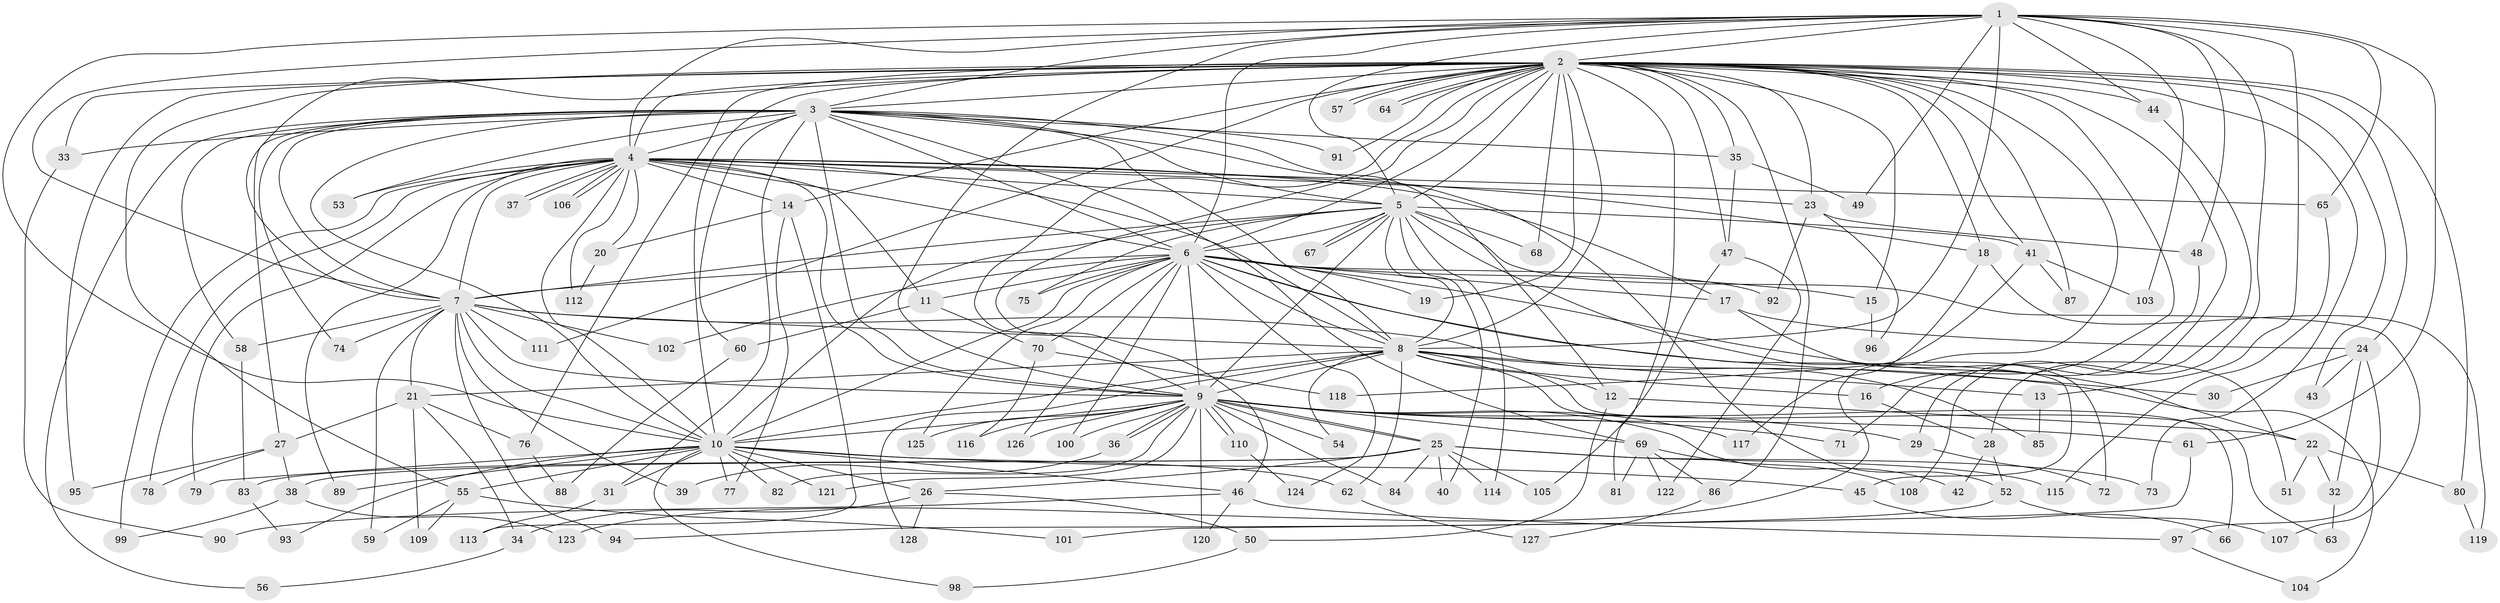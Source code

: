 // coarse degree distribution, {15: 0.015625, 31: 0.015625, 17: 0.015625, 25: 0.015625, 14: 0.03125, 22: 0.015625, 12: 0.03125, 10: 0.015625, 7: 0.078125, 4: 0.078125, 5: 0.046875, 3: 0.109375, 6: 0.03125, 2: 0.421875, 1: 0.078125}
// Generated by graph-tools (version 1.1) at 2025/49/03/04/25 22:49:26]
// undirected, 128 vertices, 281 edges
graph export_dot {
  node [color=gray90,style=filled];
  1;
  2;
  3;
  4;
  5;
  6;
  7;
  8;
  9;
  10;
  11;
  12;
  13;
  14;
  15;
  16;
  17;
  18;
  19;
  20;
  21;
  22;
  23;
  24;
  25;
  26;
  27;
  28;
  29;
  30;
  31;
  32;
  33;
  34;
  35;
  36;
  37;
  38;
  39;
  40;
  41;
  42;
  43;
  44;
  45;
  46;
  47;
  48;
  49;
  50;
  51;
  52;
  53;
  54;
  55;
  56;
  57;
  58;
  59;
  60;
  61;
  62;
  63;
  64;
  65;
  66;
  67;
  68;
  69;
  70;
  71;
  72;
  73;
  74;
  75;
  76;
  77;
  78;
  79;
  80;
  81;
  82;
  83;
  84;
  85;
  86;
  87;
  88;
  89;
  90;
  91;
  92;
  93;
  94;
  95;
  96;
  97;
  98;
  99;
  100;
  101;
  102;
  103;
  104;
  105;
  106;
  107;
  108;
  109;
  110;
  111;
  112;
  113;
  114;
  115;
  116;
  117;
  118;
  119;
  120;
  121;
  122;
  123;
  124;
  125;
  126;
  127;
  128;
  1 -- 2;
  1 -- 3;
  1 -- 4;
  1 -- 5;
  1 -- 6;
  1 -- 7;
  1 -- 8;
  1 -- 9;
  1 -- 10;
  1 -- 13;
  1 -- 28;
  1 -- 44;
  1 -- 48;
  1 -- 49;
  1 -- 61;
  1 -- 65;
  1 -- 103;
  2 -- 3;
  2 -- 4;
  2 -- 5;
  2 -- 6;
  2 -- 7;
  2 -- 8;
  2 -- 9;
  2 -- 10;
  2 -- 14;
  2 -- 15;
  2 -- 16;
  2 -- 18;
  2 -- 19;
  2 -- 23;
  2 -- 24;
  2 -- 29;
  2 -- 33;
  2 -- 35;
  2 -- 41;
  2 -- 43;
  2 -- 44;
  2 -- 46;
  2 -- 47;
  2 -- 55;
  2 -- 57;
  2 -- 57;
  2 -- 64;
  2 -- 64;
  2 -- 68;
  2 -- 73;
  2 -- 76;
  2 -- 80;
  2 -- 81;
  2 -- 86;
  2 -- 87;
  2 -- 91;
  2 -- 95;
  2 -- 111;
  2 -- 123;
  3 -- 4;
  3 -- 5;
  3 -- 6;
  3 -- 7;
  3 -- 8;
  3 -- 9;
  3 -- 10;
  3 -- 12;
  3 -- 27;
  3 -- 31;
  3 -- 33;
  3 -- 35;
  3 -- 52;
  3 -- 53;
  3 -- 56;
  3 -- 58;
  3 -- 60;
  3 -- 69;
  3 -- 74;
  3 -- 91;
  4 -- 5;
  4 -- 6;
  4 -- 7;
  4 -- 8;
  4 -- 9;
  4 -- 10;
  4 -- 11;
  4 -- 14;
  4 -- 17;
  4 -- 18;
  4 -- 20;
  4 -- 23;
  4 -- 37;
  4 -- 37;
  4 -- 53;
  4 -- 65;
  4 -- 78;
  4 -- 79;
  4 -- 89;
  4 -- 99;
  4 -- 106;
  4 -- 106;
  4 -- 112;
  5 -- 6;
  5 -- 7;
  5 -- 8;
  5 -- 9;
  5 -- 10;
  5 -- 40;
  5 -- 41;
  5 -- 67;
  5 -- 67;
  5 -- 68;
  5 -- 72;
  5 -- 75;
  5 -- 107;
  5 -- 114;
  6 -- 7;
  6 -- 8;
  6 -- 9;
  6 -- 10;
  6 -- 11;
  6 -- 15;
  6 -- 17;
  6 -- 19;
  6 -- 22;
  6 -- 30;
  6 -- 45;
  6 -- 70;
  6 -- 75;
  6 -- 92;
  6 -- 100;
  6 -- 102;
  6 -- 124;
  6 -- 125;
  6 -- 126;
  7 -- 8;
  7 -- 9;
  7 -- 10;
  7 -- 21;
  7 -- 39;
  7 -- 58;
  7 -- 59;
  7 -- 74;
  7 -- 85;
  7 -- 94;
  7 -- 102;
  7 -- 111;
  8 -- 9;
  8 -- 10;
  8 -- 12;
  8 -- 13;
  8 -- 16;
  8 -- 21;
  8 -- 54;
  8 -- 62;
  8 -- 63;
  8 -- 66;
  8 -- 104;
  8 -- 128;
  9 -- 10;
  9 -- 25;
  9 -- 25;
  9 -- 29;
  9 -- 36;
  9 -- 36;
  9 -- 42;
  9 -- 54;
  9 -- 61;
  9 -- 69;
  9 -- 71;
  9 -- 82;
  9 -- 84;
  9 -- 100;
  9 -- 110;
  9 -- 110;
  9 -- 116;
  9 -- 117;
  9 -- 120;
  9 -- 121;
  9 -- 125;
  9 -- 126;
  10 -- 26;
  10 -- 31;
  10 -- 45;
  10 -- 46;
  10 -- 55;
  10 -- 62;
  10 -- 77;
  10 -- 79;
  10 -- 82;
  10 -- 89;
  10 -- 93;
  10 -- 98;
  10 -- 121;
  11 -- 60;
  11 -- 70;
  12 -- 22;
  12 -- 50;
  13 -- 85;
  14 -- 20;
  14 -- 77;
  14 -- 113;
  15 -- 96;
  16 -- 28;
  17 -- 24;
  17 -- 51;
  18 -- 117;
  18 -- 119;
  20 -- 112;
  21 -- 27;
  21 -- 34;
  21 -- 76;
  21 -- 109;
  22 -- 32;
  22 -- 51;
  22 -- 80;
  23 -- 48;
  23 -- 92;
  23 -- 96;
  24 -- 30;
  24 -- 32;
  24 -- 43;
  24 -- 97;
  25 -- 26;
  25 -- 38;
  25 -- 40;
  25 -- 73;
  25 -- 83;
  25 -- 84;
  25 -- 105;
  25 -- 114;
  25 -- 115;
  26 -- 34;
  26 -- 50;
  26 -- 128;
  27 -- 38;
  27 -- 78;
  27 -- 95;
  28 -- 42;
  28 -- 52;
  29 -- 72;
  31 -- 113;
  32 -- 63;
  33 -- 90;
  34 -- 56;
  35 -- 47;
  35 -- 49;
  36 -- 39;
  38 -- 99;
  38 -- 123;
  41 -- 87;
  41 -- 103;
  41 -- 118;
  44 -- 108;
  45 -- 66;
  46 -- 90;
  46 -- 97;
  46 -- 120;
  47 -- 105;
  47 -- 122;
  48 -- 71;
  50 -- 98;
  52 -- 94;
  52 -- 107;
  55 -- 59;
  55 -- 101;
  55 -- 109;
  58 -- 83;
  60 -- 88;
  61 -- 101;
  62 -- 127;
  65 -- 115;
  69 -- 81;
  69 -- 86;
  69 -- 108;
  69 -- 122;
  70 -- 116;
  70 -- 118;
  76 -- 88;
  80 -- 119;
  83 -- 93;
  86 -- 127;
  97 -- 104;
  110 -- 124;
}
